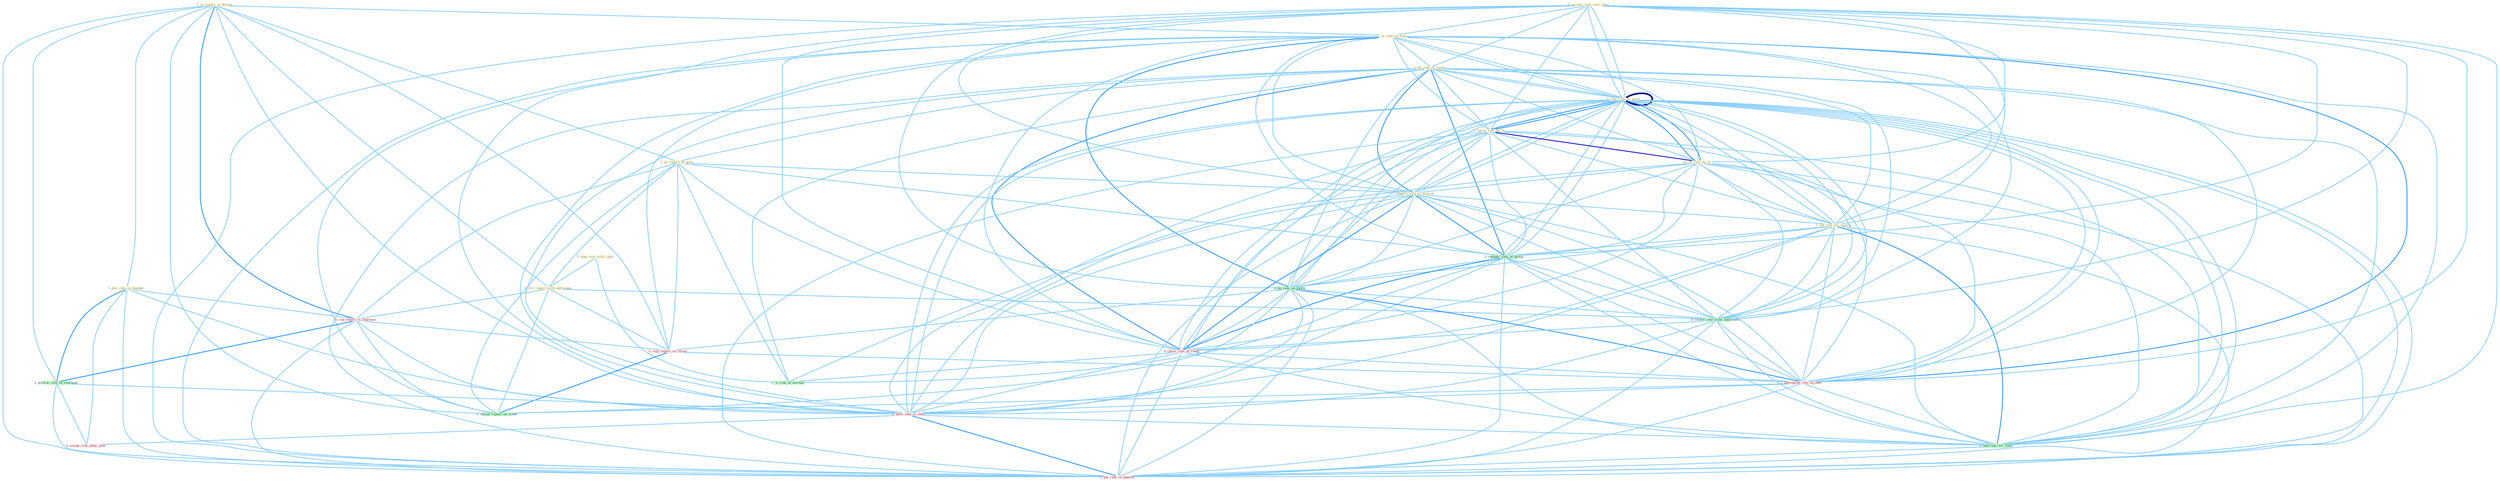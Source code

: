 Graph G{ 
    node
    [shape=polygon,style=filled,width=.5,height=.06,color="#BDFCC9",fixedsize=true,fontsize=4,
    fontcolor="#2f4f4f"];
    {node
    [color="#ffffe0", fontcolor="#8b7d6b"] "1_is_report_in_bureau " "0_increas_rate_over_time " "1_is_rate_on_loan " "1_plai_role_in_number " "1_hit_rate_of_leader " "1_ar_report_of_gene " "0_rais_rate_by_point " "0_rais_rate_by_point " "0_lower_rate_by_% " "0_cut_rate_by_% " "1_underst_rate_of_growth " "0_take_risk_with_capit " "0_file_report_with_entitynam " "1_set_rate_for_station "}
{node [color="#fff0f5", fontcolor="#b22222"] "0_ran_report_in_yearnum " "0_stop_report_on_street " "0_choos_rate_of_rebat " "1_downgrad_rate_on_debt " "0_have_rate_in_year " "0_assum_role_after_year " "0_pai_rate_in_quarter "}
edge [color="#B0E2FF"];

	"1_is_report_in_bureau " -- "1_is_rate_on_loan " [w="1", color="#87cefa" ];
	"1_is_report_in_bureau " -- "1_plai_role_in_number " [w="1", color="#87cefa" ];
	"1_is_report_in_bureau " -- "1_ar_report_of_gene " [w="1", color="#87cefa" ];
	"1_is_report_in_bureau " -- "0_file_report_with_entitynam " [w="1", color="#87cefa" ];
	"1_is_report_in_bureau " -- "0_ran_report_in_yearnum " [w="2", color="#1e90ff" , len=0.8];
	"1_is_report_in_bureau " -- "0_stop_report_on_street " [w="1", color="#87cefa" ];
	"1_is_report_in_bureau " -- "1_portrai_role_in_yearnum " [w="1", color="#87cefa" ];
	"1_is_report_in_bureau " -- "0_have_rate_in_year " [w="1", color="#87cefa" ];
	"1_is_report_in_bureau " -- "1_includ_report_on_trade " [w="1", color="#87cefa" ];
	"1_is_report_in_bureau " -- "0_pai_rate_in_quarter " [w="1", color="#87cefa" ];
	"0_increas_rate_over_time " -- "1_is_rate_on_loan " [w="1", color="#87cefa" ];
	"0_increas_rate_over_time " -- "1_hit_rate_of_leader " [w="1", color="#87cefa" ];
	"0_increas_rate_over_time " -- "0_rais_rate_by_point " [w="1", color="#87cefa" ];
	"0_increas_rate_over_time " -- "0_rais_rate_by_point " [w="1", color="#87cefa" ];
	"0_increas_rate_over_time " -- "0_lower_rate_by_% " [w="1", color="#87cefa" ];
	"0_increas_rate_over_time " -- "0_cut_rate_by_% " [w="1", color="#87cefa" ];
	"0_increas_rate_over_time " -- "1_underst_rate_of_growth " [w="1", color="#87cefa" ];
	"0_increas_rate_over_time " -- "1_set_rate_for_station " [w="1", color="#87cefa" ];
	"0_increas_rate_over_time " -- "1_compar_rate_of_group " [w="1", color="#87cefa" ];
	"0_increas_rate_over_time " -- "0_ha_rate_on_morn " [w="1", color="#87cefa" ];
	"0_increas_rate_over_time " -- "0_receiv_rate_from_entitynam " [w="1", color="#87cefa" ];
	"0_increas_rate_over_time " -- "0_choos_rate_of_rebat " [w="1", color="#87cefa" ];
	"0_increas_rate_over_time " -- "1_downgrad_rate_on_debt " [w="1", color="#87cefa" ];
	"0_increas_rate_over_time " -- "0_have_rate_in_year " [w="1", color="#87cefa" ];
	"0_increas_rate_over_time " -- "0_had_rate_for_yield " [w="1", color="#87cefa" ];
	"0_increas_rate_over_time " -- "0_pai_rate_in_quarter " [w="1", color="#87cefa" ];
	"1_is_rate_on_loan " -- "1_hit_rate_of_leader " [w="1", color="#87cefa" ];
	"1_is_rate_on_loan " -- "0_rais_rate_by_point " [w="1", color="#87cefa" ];
	"1_is_rate_on_loan " -- "0_rais_rate_by_point " [w="1", color="#87cefa" ];
	"1_is_rate_on_loan " -- "0_lower_rate_by_% " [w="1", color="#87cefa" ];
	"1_is_rate_on_loan " -- "0_cut_rate_by_% " [w="1", color="#87cefa" ];
	"1_is_rate_on_loan " -- "1_underst_rate_of_growth " [w="1", color="#87cefa" ];
	"1_is_rate_on_loan " -- "1_set_rate_for_station " [w="1", color="#87cefa" ];
	"1_is_rate_on_loan " -- "1_compar_rate_of_group " [w="1", color="#87cefa" ];
	"1_is_rate_on_loan " -- "0_ha_rate_on_morn " [w="2", color="#1e90ff" , len=0.8];
	"1_is_rate_on_loan " -- "0_receiv_rate_from_entitynam " [w="1", color="#87cefa" ];
	"1_is_rate_on_loan " -- "0_stop_report_on_street " [w="1", color="#87cefa" ];
	"1_is_rate_on_loan " -- "0_choos_rate_of_rebat " [w="1", color="#87cefa" ];
	"1_is_rate_on_loan " -- "1_downgrad_rate_on_debt " [w="2", color="#1e90ff" , len=0.8];
	"1_is_rate_on_loan " -- "0_have_rate_in_year " [w="1", color="#87cefa" ];
	"1_is_rate_on_loan " -- "1_includ_report_on_trade " [w="1", color="#87cefa" ];
	"1_is_rate_on_loan " -- "0_had_rate_for_yield " [w="1", color="#87cefa" ];
	"1_is_rate_on_loan " -- "0_pai_rate_in_quarter " [w="1", color="#87cefa" ];
	"1_plai_role_in_number " -- "0_ran_report_in_yearnum " [w="1", color="#87cefa" ];
	"1_plai_role_in_number " -- "1_portrai_role_in_yearnum " [w="2", color="#1e90ff" , len=0.8];
	"1_plai_role_in_number " -- "0_have_rate_in_year " [w="1", color="#87cefa" ];
	"1_plai_role_in_number " -- "0_assum_role_after_year " [w="1", color="#87cefa" ];
	"1_plai_role_in_number " -- "0_pai_rate_in_quarter " [w="1", color="#87cefa" ];
	"1_hit_rate_of_leader " -- "1_ar_report_of_gene " [w="1", color="#87cefa" ];
	"1_hit_rate_of_leader " -- "0_rais_rate_by_point " [w="1", color="#87cefa" ];
	"1_hit_rate_of_leader " -- "0_rais_rate_by_point " [w="1", color="#87cefa" ];
	"1_hit_rate_of_leader " -- "0_lower_rate_by_% " [w="1", color="#87cefa" ];
	"1_hit_rate_of_leader " -- "0_cut_rate_by_% " [w="1", color="#87cefa" ];
	"1_hit_rate_of_leader " -- "1_underst_rate_of_growth " [w="2", color="#1e90ff" , len=0.8];
	"1_hit_rate_of_leader " -- "1_set_rate_for_station " [w="1", color="#87cefa" ];
	"1_hit_rate_of_leader " -- "1_compar_rate_of_group " [w="2", color="#1e90ff" , len=0.8];
	"1_hit_rate_of_leader " -- "0_ha_rate_on_morn " [w="1", color="#87cefa" ];
	"1_hit_rate_of_leader " -- "0_receiv_rate_from_entitynam " [w="1", color="#87cefa" ];
	"1_hit_rate_of_leader " -- "0_choos_rate_of_rebat " [w="2", color="#1e90ff" , len=0.8];
	"1_hit_rate_of_leader " -- "1_downgrad_rate_on_debt " [w="1", color="#87cefa" ];
	"1_hit_rate_of_leader " -- "1_'s_risk_of_messag " [w="1", color="#87cefa" ];
	"1_hit_rate_of_leader " -- "0_have_rate_in_year " [w="1", color="#87cefa" ];
	"1_hit_rate_of_leader " -- "0_had_rate_for_yield " [w="1", color="#87cefa" ];
	"1_hit_rate_of_leader " -- "0_pai_rate_in_quarter " [w="1", color="#87cefa" ];
	"1_ar_report_of_gene " -- "1_underst_rate_of_growth " [w="1", color="#87cefa" ];
	"1_ar_report_of_gene " -- "0_file_report_with_entitynam " [w="1", color="#87cefa" ];
	"1_ar_report_of_gene " -- "1_compar_rate_of_group " [w="1", color="#87cefa" ];
	"1_ar_report_of_gene " -- "0_ran_report_in_yearnum " [w="1", color="#87cefa" ];
	"1_ar_report_of_gene " -- "0_stop_report_on_street " [w="1", color="#87cefa" ];
	"1_ar_report_of_gene " -- "0_choos_rate_of_rebat " [w="1", color="#87cefa" ];
	"1_ar_report_of_gene " -- "1_'s_risk_of_messag " [w="1", color="#87cefa" ];
	"1_ar_report_of_gene " -- "1_includ_report_on_trade " [w="1", color="#87cefa" ];
	"0_rais_rate_by_point " -- "0_rais_rate_by_point " [w="4", style=bold, color="#000080", len=0.4];
	"0_rais_rate_by_point " -- "0_lower_rate_by_% " [w="2", color="#1e90ff" , len=0.8];
	"0_rais_rate_by_point " -- "0_cut_rate_by_% " [w="2", color="#1e90ff" , len=0.8];
	"0_rais_rate_by_point " -- "1_underst_rate_of_growth " [w="1", color="#87cefa" ];
	"0_rais_rate_by_point " -- "1_set_rate_for_station " [w="1", color="#87cefa" ];
	"0_rais_rate_by_point " -- "1_compar_rate_of_group " [w="1", color="#87cefa" ];
	"0_rais_rate_by_point " -- "0_ha_rate_on_morn " [w="1", color="#87cefa" ];
	"0_rais_rate_by_point " -- "0_receiv_rate_from_entitynam " [w="1", color="#87cefa" ];
	"0_rais_rate_by_point " -- "0_choos_rate_of_rebat " [w="1", color="#87cefa" ];
	"0_rais_rate_by_point " -- "1_downgrad_rate_on_debt " [w="1", color="#87cefa" ];
	"0_rais_rate_by_point " -- "0_have_rate_in_year " [w="1", color="#87cefa" ];
	"0_rais_rate_by_point " -- "0_had_rate_for_yield " [w="1", color="#87cefa" ];
	"0_rais_rate_by_point " -- "0_pai_rate_in_quarter " [w="1", color="#87cefa" ];
	"0_rais_rate_by_point " -- "0_lower_rate_by_% " [w="2", color="#1e90ff" , len=0.8];
	"0_rais_rate_by_point " -- "0_cut_rate_by_% " [w="2", color="#1e90ff" , len=0.8];
	"0_rais_rate_by_point " -- "1_underst_rate_of_growth " [w="1", color="#87cefa" ];
	"0_rais_rate_by_point " -- "1_set_rate_for_station " [w="1", color="#87cefa" ];
	"0_rais_rate_by_point " -- "1_compar_rate_of_group " [w="1", color="#87cefa" ];
	"0_rais_rate_by_point " -- "0_ha_rate_on_morn " [w="1", color="#87cefa" ];
	"0_rais_rate_by_point " -- "0_receiv_rate_from_entitynam " [w="1", color="#87cefa" ];
	"0_rais_rate_by_point " -- "0_choos_rate_of_rebat " [w="1", color="#87cefa" ];
	"0_rais_rate_by_point " -- "1_downgrad_rate_on_debt " [w="1", color="#87cefa" ];
	"0_rais_rate_by_point " -- "0_have_rate_in_year " [w="1", color="#87cefa" ];
	"0_rais_rate_by_point " -- "0_had_rate_for_yield " [w="1", color="#87cefa" ];
	"0_rais_rate_by_point " -- "0_pai_rate_in_quarter " [w="1", color="#87cefa" ];
	"0_lower_rate_by_% " -- "0_cut_rate_by_% " [w="3", color="#0000cd" , len=0.6];
	"0_lower_rate_by_% " -- "1_underst_rate_of_growth " [w="1", color="#87cefa" ];
	"0_lower_rate_by_% " -- "1_set_rate_for_station " [w="1", color="#87cefa" ];
	"0_lower_rate_by_% " -- "1_compar_rate_of_group " [w="1", color="#87cefa" ];
	"0_lower_rate_by_% " -- "0_ha_rate_on_morn " [w="1", color="#87cefa" ];
	"0_lower_rate_by_% " -- "0_receiv_rate_from_entitynam " [w="1", color="#87cefa" ];
	"0_lower_rate_by_% " -- "0_choos_rate_of_rebat " [w="1", color="#87cefa" ];
	"0_lower_rate_by_% " -- "1_downgrad_rate_on_debt " [w="1", color="#87cefa" ];
	"0_lower_rate_by_% " -- "0_have_rate_in_year " [w="1", color="#87cefa" ];
	"0_lower_rate_by_% " -- "0_had_rate_for_yield " [w="1", color="#87cefa" ];
	"0_lower_rate_by_% " -- "0_pai_rate_in_quarter " [w="1", color="#87cefa" ];
	"0_cut_rate_by_% " -- "1_underst_rate_of_growth " [w="1", color="#87cefa" ];
	"0_cut_rate_by_% " -- "1_set_rate_for_station " [w="1", color="#87cefa" ];
	"0_cut_rate_by_% " -- "1_compar_rate_of_group " [w="1", color="#87cefa" ];
	"0_cut_rate_by_% " -- "0_ha_rate_on_morn " [w="1", color="#87cefa" ];
	"0_cut_rate_by_% " -- "0_receiv_rate_from_entitynam " [w="1", color="#87cefa" ];
	"0_cut_rate_by_% " -- "0_choos_rate_of_rebat " [w="1", color="#87cefa" ];
	"0_cut_rate_by_% " -- "1_downgrad_rate_on_debt " [w="1", color="#87cefa" ];
	"0_cut_rate_by_% " -- "0_have_rate_in_year " [w="1", color="#87cefa" ];
	"0_cut_rate_by_% " -- "0_had_rate_for_yield " [w="1", color="#87cefa" ];
	"0_cut_rate_by_% " -- "0_pai_rate_in_quarter " [w="1", color="#87cefa" ];
	"1_underst_rate_of_growth " -- "1_set_rate_for_station " [w="1", color="#87cefa" ];
	"1_underst_rate_of_growth " -- "1_compar_rate_of_group " [w="2", color="#1e90ff" , len=0.8];
	"1_underst_rate_of_growth " -- "0_ha_rate_on_morn " [w="1", color="#87cefa" ];
	"1_underst_rate_of_growth " -- "0_receiv_rate_from_entitynam " [w="1", color="#87cefa" ];
	"1_underst_rate_of_growth " -- "0_choos_rate_of_rebat " [w="2", color="#1e90ff" , len=0.8];
	"1_underst_rate_of_growth " -- "1_downgrad_rate_on_debt " [w="1", color="#87cefa" ];
	"1_underst_rate_of_growth " -- "1_'s_risk_of_messag " [w="1", color="#87cefa" ];
	"1_underst_rate_of_growth " -- "0_have_rate_in_year " [w="1", color="#87cefa" ];
	"1_underst_rate_of_growth " -- "0_had_rate_for_yield " [w="1", color="#87cefa" ];
	"1_underst_rate_of_growth " -- "0_pai_rate_in_quarter " [w="1", color="#87cefa" ];
	"0_take_risk_with_capit " -- "0_file_report_with_entitynam " [w="1", color="#87cefa" ];
	"0_take_risk_with_capit " -- "1_'s_risk_of_messag " [w="1", color="#87cefa" ];
	"0_file_report_with_entitynam " -- "0_ran_report_in_yearnum " [w="1", color="#87cefa" ];
	"0_file_report_with_entitynam " -- "0_receiv_rate_from_entitynam " [w="1", color="#87cefa" ];
	"0_file_report_with_entitynam " -- "0_stop_report_on_street " [w="1", color="#87cefa" ];
	"0_file_report_with_entitynam " -- "1_includ_report_on_trade " [w="1", color="#87cefa" ];
	"1_set_rate_for_station " -- "1_compar_rate_of_group " [w="1", color="#87cefa" ];
	"1_set_rate_for_station " -- "0_ha_rate_on_morn " [w="1", color="#87cefa" ];
	"1_set_rate_for_station " -- "0_receiv_rate_from_entitynam " [w="1", color="#87cefa" ];
	"1_set_rate_for_station " -- "0_choos_rate_of_rebat " [w="1", color="#87cefa" ];
	"1_set_rate_for_station " -- "1_downgrad_rate_on_debt " [w="1", color="#87cefa" ];
	"1_set_rate_for_station " -- "0_have_rate_in_year " [w="1", color="#87cefa" ];
	"1_set_rate_for_station " -- "0_had_rate_for_yield " [w="2", color="#1e90ff" , len=0.8];
	"1_set_rate_for_station " -- "0_pai_rate_in_quarter " [w="1", color="#87cefa" ];
	"1_compar_rate_of_group " -- "0_ha_rate_on_morn " [w="1", color="#87cefa" ];
	"1_compar_rate_of_group " -- "0_receiv_rate_from_entitynam " [w="1", color="#87cefa" ];
	"1_compar_rate_of_group " -- "0_choos_rate_of_rebat " [w="2", color="#1e90ff" , len=0.8];
	"1_compar_rate_of_group " -- "1_downgrad_rate_on_debt " [w="1", color="#87cefa" ];
	"1_compar_rate_of_group " -- "1_'s_risk_of_messag " [w="1", color="#87cefa" ];
	"1_compar_rate_of_group " -- "0_have_rate_in_year " [w="1", color="#87cefa" ];
	"1_compar_rate_of_group " -- "0_had_rate_for_yield " [w="1", color="#87cefa" ];
	"1_compar_rate_of_group " -- "0_pai_rate_in_quarter " [w="1", color="#87cefa" ];
	"0_ran_report_in_yearnum " -- "0_stop_report_on_street " [w="1", color="#87cefa" ];
	"0_ran_report_in_yearnum " -- "1_portrai_role_in_yearnum " [w="2", color="#1e90ff" , len=0.8];
	"0_ran_report_in_yearnum " -- "0_have_rate_in_year " [w="1", color="#87cefa" ];
	"0_ran_report_in_yearnum " -- "1_includ_report_on_trade " [w="1", color="#87cefa" ];
	"0_ran_report_in_yearnum " -- "0_pai_rate_in_quarter " [w="1", color="#87cefa" ];
	"0_ha_rate_on_morn " -- "0_receiv_rate_from_entitynam " [w="1", color="#87cefa" ];
	"0_ha_rate_on_morn " -- "0_stop_report_on_street " [w="1", color="#87cefa" ];
	"0_ha_rate_on_morn " -- "0_choos_rate_of_rebat " [w="1", color="#87cefa" ];
	"0_ha_rate_on_morn " -- "1_downgrad_rate_on_debt " [w="2", color="#1e90ff" , len=0.8];
	"0_ha_rate_on_morn " -- "0_have_rate_in_year " [w="1", color="#87cefa" ];
	"0_ha_rate_on_morn " -- "1_includ_report_on_trade " [w="1", color="#87cefa" ];
	"0_ha_rate_on_morn " -- "0_had_rate_for_yield " [w="1", color="#87cefa" ];
	"0_ha_rate_on_morn " -- "0_pai_rate_in_quarter " [w="1", color="#87cefa" ];
	"0_receiv_rate_from_entitynam " -- "0_choos_rate_of_rebat " [w="1", color="#87cefa" ];
	"0_receiv_rate_from_entitynam " -- "1_downgrad_rate_on_debt " [w="1", color="#87cefa" ];
	"0_receiv_rate_from_entitynam " -- "0_have_rate_in_year " [w="1", color="#87cefa" ];
	"0_receiv_rate_from_entitynam " -- "0_had_rate_for_yield " [w="1", color="#87cefa" ];
	"0_receiv_rate_from_entitynam " -- "0_pai_rate_in_quarter " [w="1", color="#87cefa" ];
	"0_stop_report_on_street " -- "1_downgrad_rate_on_debt " [w="1", color="#87cefa" ];
	"0_stop_report_on_street " -- "1_includ_report_on_trade " [w="2", color="#1e90ff" , len=0.8];
	"0_choos_rate_of_rebat " -- "1_downgrad_rate_on_debt " [w="1", color="#87cefa" ];
	"0_choos_rate_of_rebat " -- "1_'s_risk_of_messag " [w="1", color="#87cefa" ];
	"0_choos_rate_of_rebat " -- "0_have_rate_in_year " [w="1", color="#87cefa" ];
	"0_choos_rate_of_rebat " -- "0_had_rate_for_yield " [w="1", color="#87cefa" ];
	"0_choos_rate_of_rebat " -- "0_pai_rate_in_quarter " [w="1", color="#87cefa" ];
	"1_downgrad_rate_on_debt " -- "0_have_rate_in_year " [w="1", color="#87cefa" ];
	"1_downgrad_rate_on_debt " -- "1_includ_report_on_trade " [w="1", color="#87cefa" ];
	"1_downgrad_rate_on_debt " -- "0_had_rate_for_yield " [w="1", color="#87cefa" ];
	"1_downgrad_rate_on_debt " -- "0_pai_rate_in_quarter " [w="1", color="#87cefa" ];
	"1_portrai_role_in_yearnum " -- "0_have_rate_in_year " [w="1", color="#87cefa" ];
	"1_portrai_role_in_yearnum " -- "0_assum_role_after_year " [w="1", color="#87cefa" ];
	"1_portrai_role_in_yearnum " -- "0_pai_rate_in_quarter " [w="1", color="#87cefa" ];
	"0_have_rate_in_year " -- "0_assum_role_after_year " [w="1", color="#87cefa" ];
	"0_have_rate_in_year " -- "0_had_rate_for_yield " [w="1", color="#87cefa" ];
	"0_have_rate_in_year " -- "0_pai_rate_in_quarter " [w="2", color="#1e90ff" , len=0.8];
	"0_had_rate_for_yield " -- "0_pai_rate_in_quarter " [w="1", color="#87cefa" ];
}